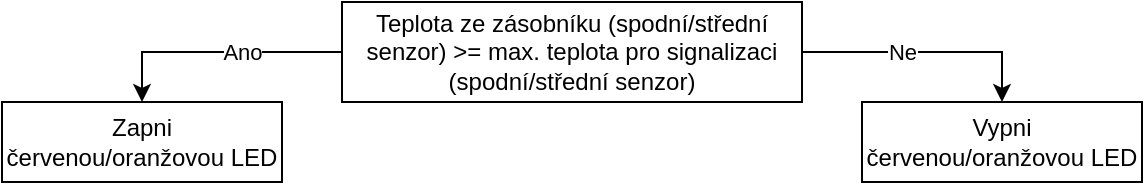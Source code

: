 <mxfile version="21.3.7" type="device">
  <diagram name="Page-1" id="WHOPrPphenzzmty_eR5f">
    <mxGraphModel dx="1418" dy="828" grid="1" gridSize="10" guides="1" tooltips="1" connect="1" arrows="1" fold="1" page="1" pageScale="1" pageWidth="1169" pageHeight="827" math="0" shadow="0">
      <root>
        <mxCell id="0" />
        <mxCell id="1" parent="0" />
        <mxCell id="frygpNk6kedv71zlFNMI-4" style="edgeStyle=orthogonalEdgeStyle;rounded=0;orthogonalLoop=1;jettySize=auto;html=1;entryX=0.5;entryY=0;entryDx=0;entryDy=0;" parent="1" source="frygpNk6kedv71zlFNMI-1" target="frygpNk6kedv71zlFNMI-2" edge="1">
          <mxGeometry relative="1" as="geometry" />
        </mxCell>
        <mxCell id="frygpNk6kedv71zlFNMI-6" value="Ano" style="edgeLabel;html=1;align=center;verticalAlign=middle;resizable=0;points=[];" parent="frygpNk6kedv71zlFNMI-4" vertex="1" connectable="0">
          <mxGeometry x="-0.396" y="-1" relative="1" as="geometry">
            <mxPoint x="-12" y="1" as="offset" />
          </mxGeometry>
        </mxCell>
        <mxCell id="frygpNk6kedv71zlFNMI-5" style="edgeStyle=orthogonalEdgeStyle;rounded=0;orthogonalLoop=1;jettySize=auto;html=1;entryX=0.5;entryY=0;entryDx=0;entryDy=0;" parent="1" source="frygpNk6kedv71zlFNMI-1" target="frygpNk6kedv71zlFNMI-3" edge="1">
          <mxGeometry relative="1" as="geometry" />
        </mxCell>
        <mxCell id="frygpNk6kedv71zlFNMI-7" value="Ne" style="edgeLabel;html=1;align=center;verticalAlign=middle;resizable=0;points=[];" parent="frygpNk6kedv71zlFNMI-5" vertex="1" connectable="0">
          <mxGeometry x="-0.273" y="1" relative="1" as="geometry">
            <mxPoint x="4" y="1" as="offset" />
          </mxGeometry>
        </mxCell>
        <mxCell id="frygpNk6kedv71zlFNMI-1" value="Teplota ze zásobníku (spodní/střední senzor) &amp;gt;= max. teplota pro signalizaci (spodní/střední senzor)" style="rounded=0;whiteSpace=wrap;html=1;" parent="1" vertex="1">
          <mxGeometry x="470" y="220" width="230" height="50" as="geometry" />
        </mxCell>
        <mxCell id="frygpNk6kedv71zlFNMI-2" value="Zapni červenou/oranžovou LED" style="rounded=0;whiteSpace=wrap;html=1;" parent="1" vertex="1">
          <mxGeometry x="300" y="270" width="140" height="40" as="geometry" />
        </mxCell>
        <mxCell id="frygpNk6kedv71zlFNMI-3" value="Vypni červenou/oranžovou LED" style="rounded=0;whiteSpace=wrap;html=1;" parent="1" vertex="1">
          <mxGeometry x="730" y="270" width="140" height="40" as="geometry" />
        </mxCell>
      </root>
    </mxGraphModel>
  </diagram>
</mxfile>
